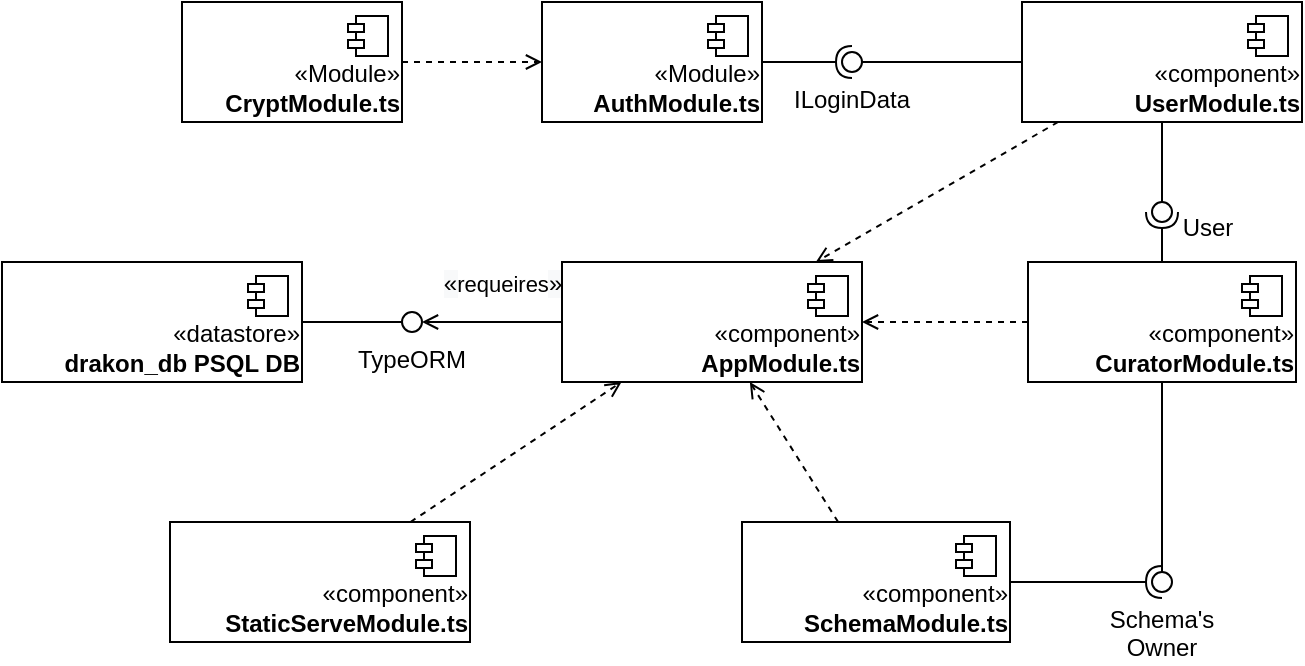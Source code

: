 <mxfile version="14.6.13" type="device"><diagram id="rncS4GyRvNMKqBDh9LOs" name="Страница 1"><mxGraphModel dx="1087" dy="680" grid="1" gridSize="10" guides="1" tooltips="1" connect="1" arrows="1" fold="1" page="1" pageScale="1" pageWidth="827" pageHeight="1169" math="0" shadow="0"><root><mxCell id="0"/><mxCell id="1" parent="0"/><mxCell id="Xp3NXW2vITFvkc1MJcGo-8" value="«Module»&lt;br&gt;&lt;b&gt;AuthModule.ts&lt;/b&gt;" style="html=1;dropTarget=0;align=right;verticalAlign=bottom;" parent="1" vertex="1"><mxGeometry x="450" y="570" width="110" height="60" as="geometry"/></mxCell><mxCell id="Xp3NXW2vITFvkc1MJcGo-9" value="" style="shape=module;jettyWidth=8;jettyHeight=4;" parent="Xp3NXW2vITFvkc1MJcGo-8" vertex="1"><mxGeometry x="1" width="20" height="20" relative="1" as="geometry"><mxPoint x="-27" y="7" as="offset"/></mxGeometry></mxCell><mxCell id="Xp3NXW2vITFvkc1MJcGo-17" style="edgeStyle=orthogonalEdgeStyle;rounded=0;orthogonalLoop=1;jettySize=auto;html=1;endArrow=open;endFill=0;dashed=1;" parent="1" source="Xp3NXW2vITFvkc1MJcGo-10" target="Xp3NXW2vITFvkc1MJcGo-8" edge="1"><mxGeometry relative="1" as="geometry"/></mxCell><mxCell id="Xp3NXW2vITFvkc1MJcGo-10" value="«Module»&lt;br&gt;&lt;b&gt;CryptModule.ts&lt;/b&gt;" style="html=1;dropTarget=0;align=right;verticalAlign=bottom;" parent="1" vertex="1"><mxGeometry x="270" y="570" width="110" height="60" as="geometry"/></mxCell><mxCell id="Xp3NXW2vITFvkc1MJcGo-11" value="" style="shape=module;jettyWidth=8;jettyHeight=4;" parent="Xp3NXW2vITFvkc1MJcGo-10" vertex="1"><mxGeometry x="1" width="20" height="20" relative="1" as="geometry"><mxPoint x="-27" y="7" as="offset"/></mxGeometry></mxCell><mxCell id="Xp3NXW2vITFvkc1MJcGo-23" style="rounded=0;orthogonalLoop=1;jettySize=auto;html=1;dashed=1;endArrow=open;endFill=0;" parent="1" source="Xp3NXW2vITFvkc1MJcGo-12" target="Xp3NXW2vITFvkc1MJcGo-21" edge="1"><mxGeometry relative="1" as="geometry"/></mxCell><mxCell id="Xp3NXW2vITFvkc1MJcGo-12" value="«component»&lt;br&gt;&lt;b&gt;UserModule.ts&lt;/b&gt;" style="html=1;dropTarget=0;align=right;verticalAlign=bottom;" parent="1" vertex="1"><mxGeometry x="690" y="570" width="140" height="60" as="geometry"/></mxCell><mxCell id="Xp3NXW2vITFvkc1MJcGo-13" value="" style="shape=module;jettyWidth=8;jettyHeight=4;" parent="Xp3NXW2vITFvkc1MJcGo-12" vertex="1"><mxGeometry x="1" width="20" height="20" relative="1" as="geometry"><mxPoint x="-27" y="7" as="offset"/></mxGeometry></mxCell><mxCell id="Xp3NXW2vITFvkc1MJcGo-14" value="" style="rounded=0;orthogonalLoop=1;jettySize=auto;html=1;endArrow=none;endFill=0;" parent="1" source="Xp3NXW2vITFvkc1MJcGo-12" target="Xp3NXW2vITFvkc1MJcGo-16" edge="1"><mxGeometry relative="1" as="geometry"><mxPoint x="585" y="610" as="sourcePoint"/></mxGeometry></mxCell><mxCell id="Xp3NXW2vITFvkc1MJcGo-15" value="" style="rounded=0;orthogonalLoop=1;jettySize=auto;html=1;endArrow=halfCircle;endFill=0;entryX=0.5;entryY=0.5;entryDx=0;entryDy=0;endSize=6;strokeWidth=1;" parent="1" source="Xp3NXW2vITFvkc1MJcGo-8" target="Xp3NXW2vITFvkc1MJcGo-16" edge="1"><mxGeometry relative="1" as="geometry"><mxPoint x="590" y="630" as="sourcePoint"/></mxGeometry></mxCell><mxCell id="Xp3NXW2vITFvkc1MJcGo-16" value="ILoginData" style="ellipse;whiteSpace=wrap;html=1;fontFamily=Helvetica;fontSize=12;fontColor=#000000;align=center;strokeColor=#000000;fillColor=#ffffff;points=[];aspect=fixed;resizable=0;labelPosition=center;verticalLabelPosition=bottom;verticalAlign=top;" parent="1" vertex="1"><mxGeometry x="600" y="595" width="10" height="10" as="geometry"/></mxCell><mxCell id="Xp3NXW2vITFvkc1MJcGo-45" value="&lt;span style=&quot;font-size: 12px ; text-align: right ; background-color: rgb(248 , 249 , 250)&quot;&gt;«&lt;/span&gt;requeires&lt;span style=&quot;font-size: 12px ; text-align: right ; background-color: rgb(248 , 249 , 250)&quot;&gt;»&lt;/span&gt;" style="edgeStyle=none;rounded=0;orthogonalLoop=1;jettySize=auto;html=1;endArrow=open;endFill=0;labelPosition=center;verticalLabelPosition=top;align=center;verticalAlign=bottom;" parent="1" source="Xp3NXW2vITFvkc1MJcGo-21" target="Xp3NXW2vITFvkc1MJcGo-44" edge="1"><mxGeometry x="-0.143" y="-10" relative="1" as="geometry"><mxPoint as="offset"/></mxGeometry></mxCell><mxCell id="Xp3NXW2vITFvkc1MJcGo-21" value="«component»&lt;br&gt;&lt;b&gt;AppModule.ts&lt;/b&gt;" style="html=1;dropTarget=0;align=right;verticalAlign=bottom;" parent="1" vertex="1"><mxGeometry x="460" y="700" width="150" height="60" as="geometry"/></mxCell><mxCell id="Xp3NXW2vITFvkc1MJcGo-22" value="" style="shape=module;jettyWidth=8;jettyHeight=4;" parent="Xp3NXW2vITFvkc1MJcGo-21" vertex="1"><mxGeometry x="1" width="20" height="20" relative="1" as="geometry"><mxPoint x="-27" y="7" as="offset"/></mxGeometry></mxCell><mxCell id="Xp3NXW2vITFvkc1MJcGo-26" style="edgeStyle=none;rounded=0;orthogonalLoop=1;jettySize=auto;html=1;dashed=1;endArrow=open;endFill=0;" parent="1" source="Xp3NXW2vITFvkc1MJcGo-24" target="Xp3NXW2vITFvkc1MJcGo-21" edge="1"><mxGeometry relative="1" as="geometry"/></mxCell><mxCell id="Xp3NXW2vITFvkc1MJcGo-24" value="«component»&lt;br&gt;&lt;b&gt;CuratorModule.ts&lt;/b&gt;" style="html=1;dropTarget=0;align=right;verticalAlign=bottom;" parent="1" vertex="1"><mxGeometry x="693" y="700" width="134" height="60" as="geometry"/></mxCell><mxCell id="Xp3NXW2vITFvkc1MJcGo-25" value="" style="shape=module;jettyWidth=8;jettyHeight=4;" parent="Xp3NXW2vITFvkc1MJcGo-24" vertex="1"><mxGeometry x="1" width="20" height="20" relative="1" as="geometry"><mxPoint x="-27" y="7" as="offset"/></mxGeometry></mxCell><mxCell id="Xp3NXW2vITFvkc1MJcGo-29" value="" style="rounded=0;orthogonalLoop=1;jettySize=auto;html=1;endArrow=none;endFill=0;" parent="1" source="Xp3NXW2vITFvkc1MJcGo-12" target="Xp3NXW2vITFvkc1MJcGo-31" edge="1"><mxGeometry relative="1" as="geometry"><mxPoint x="740" y="675" as="sourcePoint"/></mxGeometry></mxCell><mxCell id="Xp3NXW2vITFvkc1MJcGo-30" value="" style="rounded=0;orthogonalLoop=1;jettySize=auto;html=1;endArrow=halfCircle;endFill=0;entryX=0.5;entryY=0.5;entryDx=0;entryDy=0;endSize=6;strokeWidth=1;" parent="1" source="Xp3NXW2vITFvkc1MJcGo-24" target="Xp3NXW2vITFvkc1MJcGo-31" edge="1"><mxGeometry relative="1" as="geometry"><mxPoint x="780" y="675" as="sourcePoint"/></mxGeometry></mxCell><mxCell id="Xp3NXW2vITFvkc1MJcGo-31" value="&amp;nbsp; &amp;nbsp; &amp;nbsp;User" style="ellipse;whiteSpace=wrap;html=1;fontFamily=Helvetica;fontSize=12;fontColor=#000000;align=left;strokeColor=#000000;fillColor=#ffffff;points=[];aspect=fixed;resizable=0;labelPosition=right;verticalLabelPosition=middle;verticalAlign=middle;" parent="1" vertex="1"><mxGeometry x="755" y="670" width="10" height="10" as="geometry"/></mxCell><mxCell id="Xp3NXW2vITFvkc1MJcGo-34" style="edgeStyle=none;rounded=0;orthogonalLoop=1;jettySize=auto;html=1;dashed=1;endArrow=open;endFill=0;" parent="1" source="Xp3NXW2vITFvkc1MJcGo-32" target="Xp3NXW2vITFvkc1MJcGo-21" edge="1"><mxGeometry relative="1" as="geometry"/></mxCell><mxCell id="Xp3NXW2vITFvkc1MJcGo-32" value="«component»&lt;br&gt;&lt;b&gt;SchemaModule.ts&lt;br&gt;&lt;/b&gt;" style="html=1;dropTarget=0;align=right;verticalAlign=bottom;" parent="1" vertex="1"><mxGeometry x="550" y="830" width="134" height="60" as="geometry"/></mxCell><mxCell id="Xp3NXW2vITFvkc1MJcGo-33" value="" style="shape=module;jettyWidth=8;jettyHeight=4;" parent="Xp3NXW2vITFvkc1MJcGo-32" vertex="1"><mxGeometry x="1" width="20" height="20" relative="1" as="geometry"><mxPoint x="-27" y="7" as="offset"/></mxGeometry></mxCell><mxCell id="Xp3NXW2vITFvkc1MJcGo-35" value="«datastore»&lt;br&gt;&lt;b&gt;drakon_db PSQL DB&lt;/b&gt;" style="html=1;dropTarget=0;align=right;verticalAlign=bottom;" parent="1" vertex="1"><mxGeometry x="180" y="700" width="150" height="60" as="geometry"/></mxCell><mxCell id="Xp3NXW2vITFvkc1MJcGo-36" value="" style="shape=module;jettyWidth=8;jettyHeight=4;" parent="Xp3NXW2vITFvkc1MJcGo-35" vertex="1"><mxGeometry x="1" width="20" height="20" relative="1" as="geometry"><mxPoint x="-27" y="7" as="offset"/></mxGeometry></mxCell><mxCell id="Xp3NXW2vITFvkc1MJcGo-40" value="" style="rounded=0;orthogonalLoop=1;jettySize=auto;html=1;endArrow=none;endFill=0;" parent="1" source="Xp3NXW2vITFvkc1MJcGo-24" target="Xp3NXW2vITFvkc1MJcGo-42" edge="1"><mxGeometry relative="1" as="geometry"><mxPoint x="680" y="795" as="sourcePoint"/></mxGeometry></mxCell><mxCell id="Xp3NXW2vITFvkc1MJcGo-41" value="" style="rounded=0;orthogonalLoop=1;jettySize=auto;html=1;endArrow=halfCircle;endFill=0;entryX=0.5;entryY=0.5;entryDx=0;entryDy=0;endSize=6;strokeWidth=1;" parent="1" source="Xp3NXW2vITFvkc1MJcGo-32" target="Xp3NXW2vITFvkc1MJcGo-42" edge="1"><mxGeometry relative="1" as="geometry"><mxPoint x="720" y="795" as="sourcePoint"/></mxGeometry></mxCell><mxCell id="Xp3NXW2vITFvkc1MJcGo-42" value="Schema's Owner" style="ellipse;whiteSpace=wrap;html=1;fontFamily=Helvetica;fontSize=12;fontColor=#000000;align=center;strokeColor=#000000;fillColor=#ffffff;points=[];aspect=fixed;resizable=0;labelPosition=center;verticalLabelPosition=bottom;verticalAlign=top;" parent="1" vertex="1"><mxGeometry x="755" y="855" width="10" height="10" as="geometry"/></mxCell><mxCell id="Xp3NXW2vITFvkc1MJcGo-43" value="" style="rounded=0;orthogonalLoop=1;jettySize=auto;html=1;endArrow=none;endFill=0;" parent="1" source="Xp3NXW2vITFvkc1MJcGo-35" target="Xp3NXW2vITFvkc1MJcGo-44" edge="1"><mxGeometry relative="1" as="geometry"><mxPoint x="470" y="725" as="sourcePoint"/></mxGeometry></mxCell><mxCell id="Xp3NXW2vITFvkc1MJcGo-44" value="TypeORM" style="ellipse;whiteSpace=wrap;html=1;fontFamily=Helvetica;fontSize=12;fontColor=#000000;align=center;strokeColor=#000000;fillColor=#ffffff;points=[];aspect=fixed;resizable=0;labelPosition=center;verticalLabelPosition=bottom;verticalAlign=top;" parent="1" vertex="1"><mxGeometry x="380" y="725" width="10" height="10" as="geometry"/></mxCell><mxCell id="m85STnS0FMa3VAYCK1T4-3" style="rounded=0;orthogonalLoop=1;jettySize=auto;html=1;endArrow=open;endFill=0;dashed=1;" edge="1" parent="1" source="m85STnS0FMa3VAYCK1T4-1" target="Xp3NXW2vITFvkc1MJcGo-21"><mxGeometry relative="1" as="geometry"/></mxCell><mxCell id="m85STnS0FMa3VAYCK1T4-1" value="«component»&lt;br&gt;&lt;b&gt;StaticServeModule.ts&lt;/b&gt;" style="html=1;dropTarget=0;align=right;verticalAlign=bottom;" vertex="1" parent="1"><mxGeometry x="264" y="830" width="150" height="60" as="geometry"/></mxCell><mxCell id="m85STnS0FMa3VAYCK1T4-2" value="" style="shape=module;jettyWidth=8;jettyHeight=4;" vertex="1" parent="m85STnS0FMa3VAYCK1T4-1"><mxGeometry x="1" width="20" height="20" relative="1" as="geometry"><mxPoint x="-27" y="7" as="offset"/></mxGeometry></mxCell></root></mxGraphModel></diagram></mxfile>